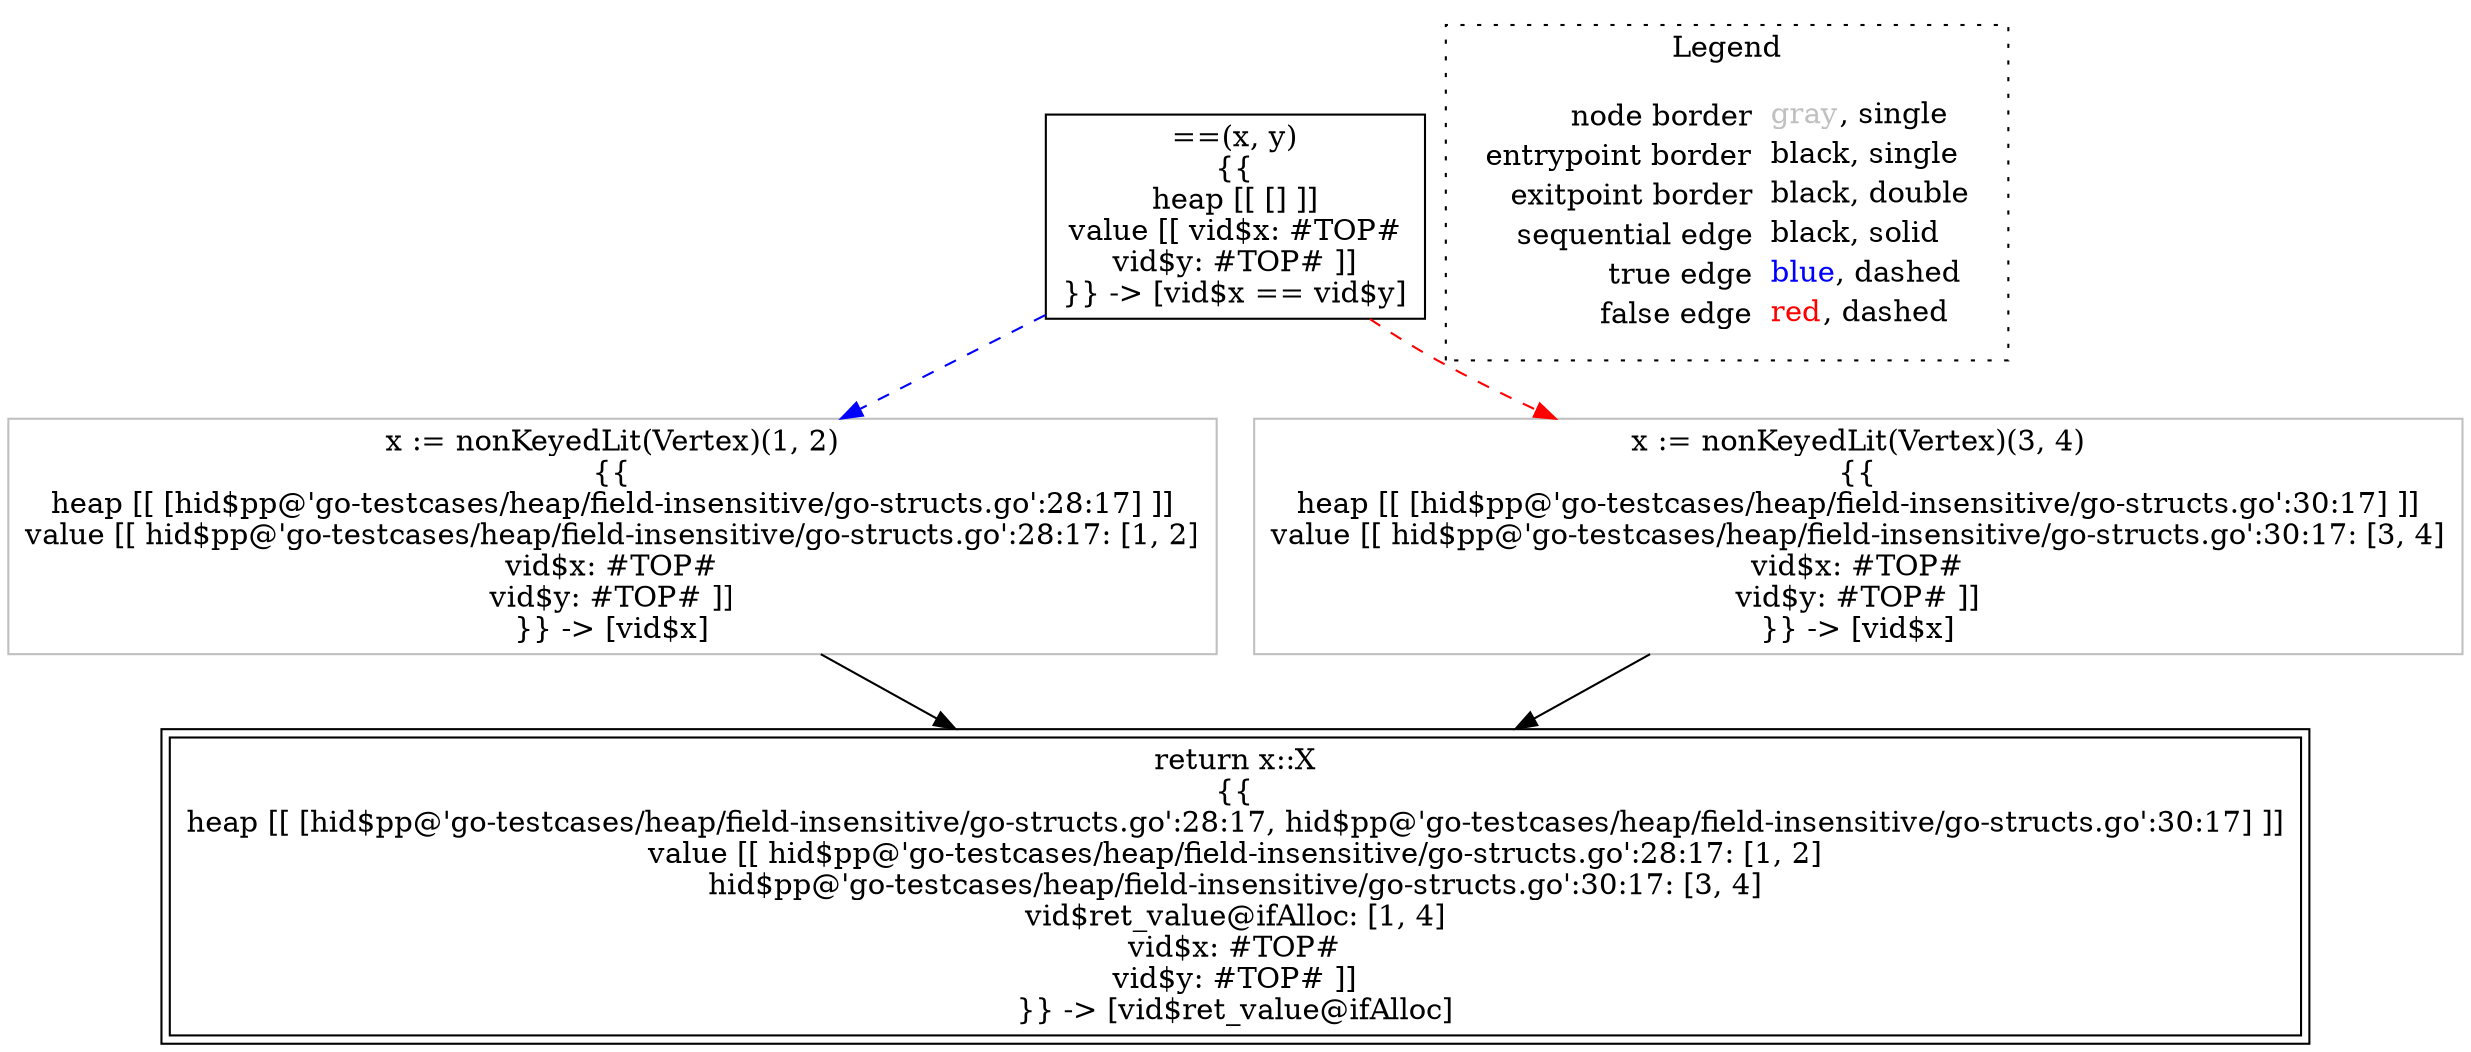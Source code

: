digraph {
	"node0" [shape="rect",color="black",label=<==(x, y)<BR/>{{<BR/>heap [[ [] ]]<BR/>value [[ vid$x: #TOP#<BR/>vid$y: #TOP# ]]<BR/>}} -&gt; [vid$x == vid$y]>];
	"node1" [shape="rect",color="black",peripheries="2",label=<return x::X<BR/>{{<BR/>heap [[ [hid$pp@'go-testcases/heap/field-insensitive/go-structs.go':28:17, hid$pp@'go-testcases/heap/field-insensitive/go-structs.go':30:17] ]]<BR/>value [[ hid$pp@'go-testcases/heap/field-insensitive/go-structs.go':28:17: [1, 2]<BR/>hid$pp@'go-testcases/heap/field-insensitive/go-structs.go':30:17: [3, 4]<BR/>vid$ret_value@ifAlloc: [1, 4]<BR/>vid$x: #TOP#<BR/>vid$y: #TOP# ]]<BR/>}} -&gt; [vid$ret_value@ifAlloc]>];
	"node2" [shape="rect",color="gray",label=<x := nonKeyedLit(Vertex)(1, 2)<BR/>{{<BR/>heap [[ [hid$pp@'go-testcases/heap/field-insensitive/go-structs.go':28:17] ]]<BR/>value [[ hid$pp@'go-testcases/heap/field-insensitive/go-structs.go':28:17: [1, 2]<BR/>vid$x: #TOP#<BR/>vid$y: #TOP# ]]<BR/>}} -&gt; [vid$x]>];
	"node3" [shape="rect",color="gray",label=<x := nonKeyedLit(Vertex)(3, 4)<BR/>{{<BR/>heap [[ [hid$pp@'go-testcases/heap/field-insensitive/go-structs.go':30:17] ]]<BR/>value [[ hid$pp@'go-testcases/heap/field-insensitive/go-structs.go':30:17: [3, 4]<BR/>vid$x: #TOP#<BR/>vid$y: #TOP# ]]<BR/>}} -&gt; [vid$x]>];
	"node2" -> "node1" [color="black"];
	"node0" -> "node2" [color="blue",style="dashed"];
	"node0" -> "node3" [color="red",style="dashed"];
	"node3" -> "node1" [color="black"];
subgraph cluster_legend {
	label="Legend";
	style=dotted;
	node [shape=plaintext];
	"legend" [label=<<table border="0" cellpadding="2" cellspacing="0" cellborder="0"><tr><td align="right">node border&nbsp;</td><td align="left"><font color="gray">gray</font>, single</td></tr><tr><td align="right">entrypoint border&nbsp;</td><td align="left"><font color="black">black</font>, single</td></tr><tr><td align="right">exitpoint border&nbsp;</td><td align="left"><font color="black">black</font>, double</td></tr><tr><td align="right">sequential edge&nbsp;</td><td align="left"><font color="black">black</font>, solid</td></tr><tr><td align="right">true edge&nbsp;</td><td align="left"><font color="blue">blue</font>, dashed</td></tr><tr><td align="right">false edge&nbsp;</td><td align="left"><font color="red">red</font>, dashed</td></tr></table>>];
}

}
